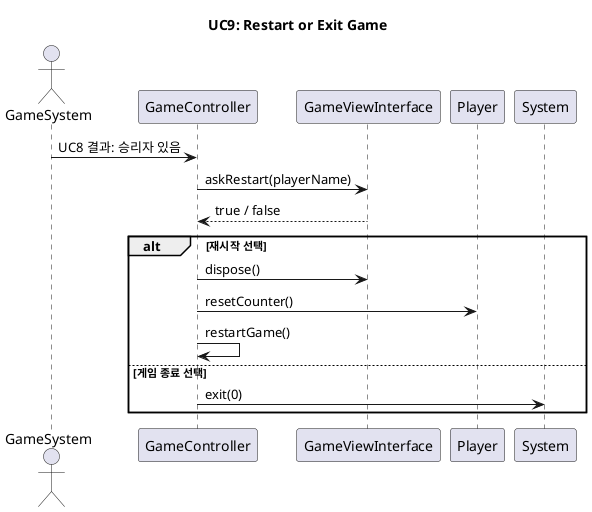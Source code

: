 @startuml

title: UC9: Restart or Exit Game

actor GameSystem
participant GameController
participant GameViewInterface as View
participant Player
participant System

GameSystem -> GameController : UC8 결과: 승리자 있음

GameController -> View : askRestart(playerName)
View --> GameController : true / false

alt 재시작 선택
    GameController -> View : dispose()
    GameController -> Player : resetCounter()
    GameController -> GameController : restartGame()
else 게임 종료 선택
    GameController -> System : exit(0)
end
@enduml
